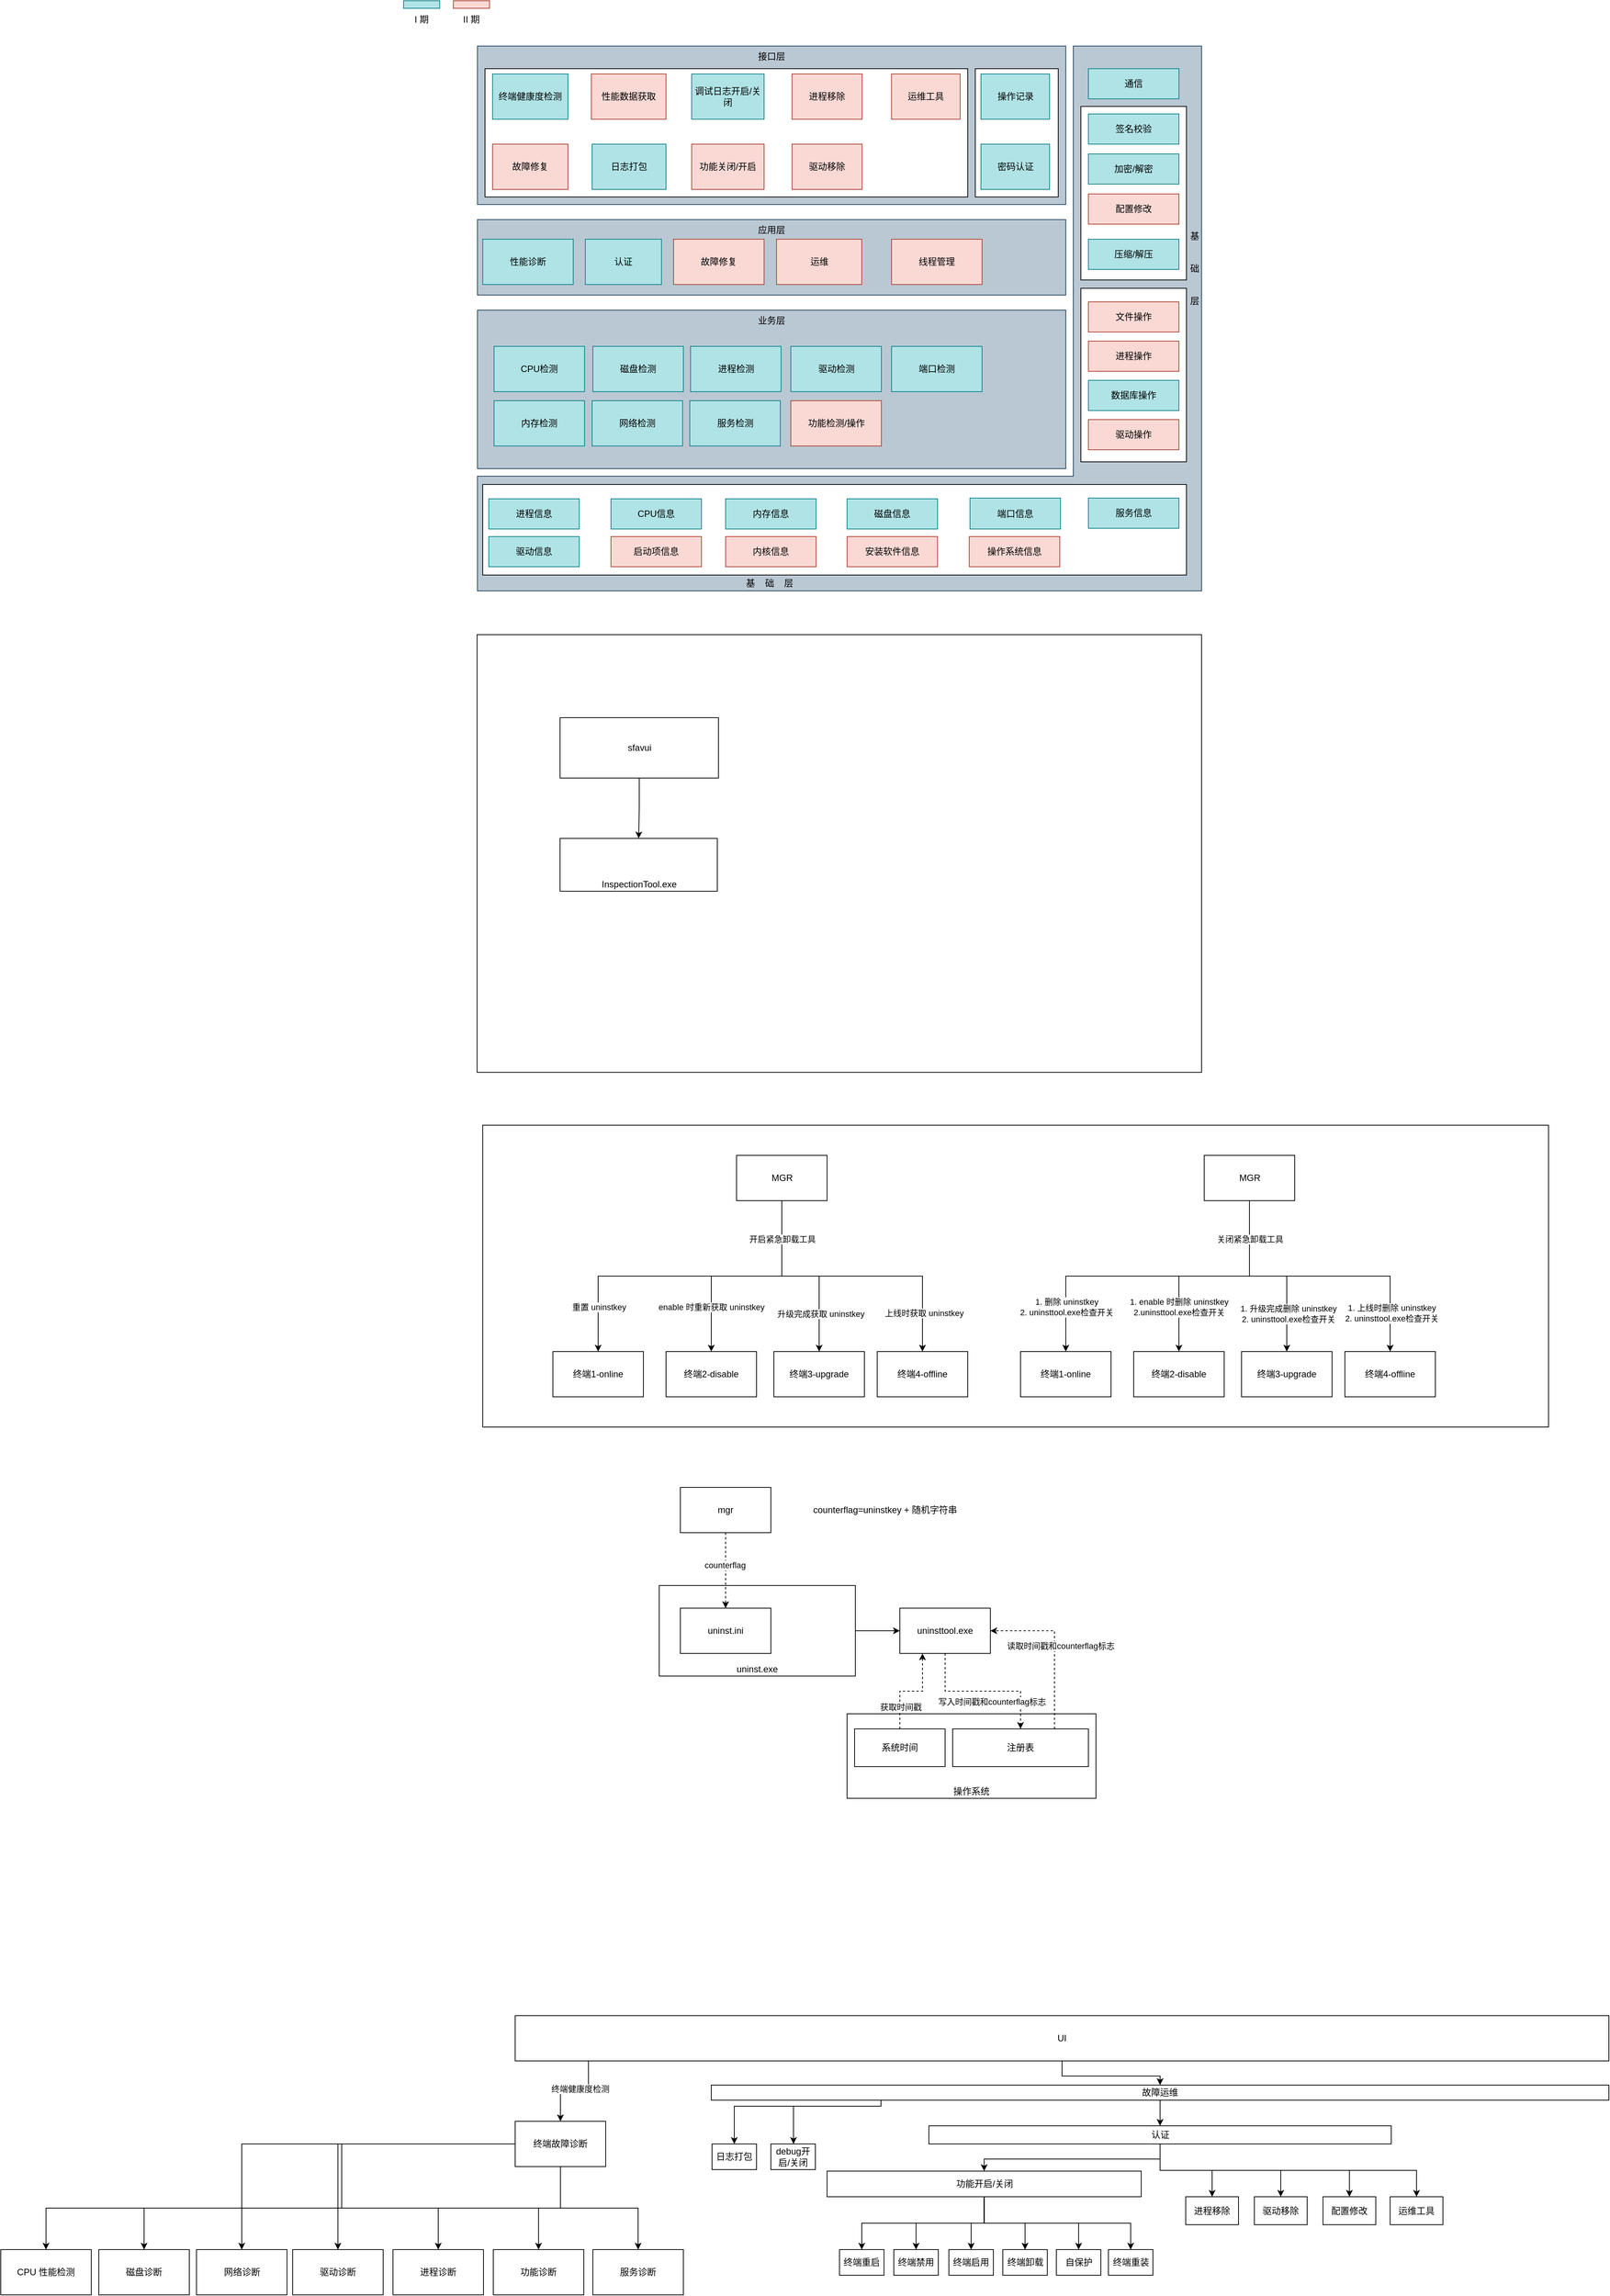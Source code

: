 <mxfile version="22.1.1" type="github">
  <diagram name="第 1 页" id="NOW3hmvJAIs22LeMde_s">
    <mxGraphModel dx="2261" dy="758" grid="1" gridSize="10" guides="1" tooltips="1" connect="1" arrows="1" fold="1" page="1" pageScale="1" pageWidth="827" pageHeight="1169" math="0" shadow="0">
      <root>
        <mxCell id="0" />
        <mxCell id="1" parent="0" />
        <mxCell id="RvbaP1fydgw7fQkFeHSI-6" value="&lt;div style=&quot;text-align: justify;&quot;&gt;&lt;/div&gt;&lt;div style=&quot;&quot;&gt;&lt;/div&gt;" style="shape=corner;whiteSpace=wrap;html=1;direction=west;dx=170;dy=152;align=right;fillColor=#bac8d3;strokeColor=#23445d;" parent="1" vertex="1">
          <mxGeometry x="120" y="80" width="960" height="722" as="geometry" />
        </mxCell>
        <mxCell id="RvbaP1fydgw7fQkFeHSI-1" value="接口层" style="rounded=0;whiteSpace=wrap;html=1;align=center;fillColor=#bac8d3;strokeColor=#23445d;verticalAlign=top;" parent="1" vertex="1">
          <mxGeometry x="120" y="80" width="780" height="210" as="geometry" />
        </mxCell>
        <mxCell id="RvbaP1fydgw7fQkFeHSI-2" value="应用层" style="rounded=0;whiteSpace=wrap;html=1;align=center;fillColor=#bac8d3;strokeColor=#23445d;verticalAlign=top;" parent="1" vertex="1">
          <mxGeometry x="120" y="310" width="780" height="100" as="geometry" />
        </mxCell>
        <mxCell id="RvbaP1fydgw7fQkFeHSI-3" value="业务层" style="rounded=0;whiteSpace=wrap;html=1;align=center;fillColor=#bac8d3;strokeColor=#23445d;verticalAlign=top;" parent="1" vertex="1">
          <mxGeometry x="120" y="430" width="780" height="210" as="geometry" />
        </mxCell>
        <mxCell id="RvbaP1fydgw7fQkFeHSI-36" value="" style="rounded=0;whiteSpace=wrap;html=1;" parent="1" vertex="1">
          <mxGeometry x="127" y="661" width="933" height="120" as="geometry" />
        </mxCell>
        <mxCell id="RvbaP1fydgw7fQkFeHSI-7" value="基&amp;nbsp; &amp;nbsp; 础&amp;nbsp; &amp;nbsp; 层" style="text;strokeColor=none;fillColor=none;align=left;verticalAlign=middle;spacingLeft=4;spacingRight=4;overflow=hidden;points=[[0,0.5],[1,0.5]];portConstraint=eastwest;rotatable=0;whiteSpace=wrap;html=1;" parent="1" vertex="1">
          <mxGeometry x="470" y="782" width="80" height="20" as="geometry" />
        </mxCell>
        <mxCell id="RvbaP1fydgw7fQkFeHSI-8" value="基&lt;br&gt;&lt;br&gt;&lt;br&gt;础&lt;br&gt;&lt;br&gt;&lt;br&gt;层" style="text;strokeColor=none;fillColor=none;align=left;verticalAlign=middle;spacingLeft=4;spacingRight=4;overflow=hidden;points=[[0,0.5],[1,0.5]];portConstraint=eastwest;rotatable=0;whiteSpace=wrap;html=1;" parent="1" vertex="1">
          <mxGeometry x="1059" y="290" width="31" height="170" as="geometry" />
        </mxCell>
        <mxCell id="RvbaP1fydgw7fQkFeHSI-10" value="进程信息" style="rounded=0;whiteSpace=wrap;html=1;fillColor=#b0e3e6;strokeColor=#0e8088;" parent="1" vertex="1">
          <mxGeometry x="135" y="680" width="120" height="40" as="geometry" />
        </mxCell>
        <mxCell id="RvbaP1fydgw7fQkFeHSI-11" value="CPU信息" style="rounded=0;whiteSpace=wrap;html=1;fillColor=#b0e3e6;strokeColor=#0e8088;" parent="1" vertex="1">
          <mxGeometry x="297" y="680" width="120" height="40" as="geometry" />
        </mxCell>
        <mxCell id="RvbaP1fydgw7fQkFeHSI-12" value="内存信息" style="rounded=0;whiteSpace=wrap;html=1;fillColor=#b0e3e6;strokeColor=#0e8088;" parent="1" vertex="1">
          <mxGeometry x="449" y="680" width="120" height="40" as="geometry" />
        </mxCell>
        <mxCell id="RvbaP1fydgw7fQkFeHSI-13" value="磁盘信息" style="rounded=0;whiteSpace=wrap;html=1;fillColor=#b0e3e6;strokeColor=#0e8088;" parent="1" vertex="1">
          <mxGeometry x="610" y="680" width="120" height="40" as="geometry" />
        </mxCell>
        <mxCell id="RvbaP1fydgw7fQkFeHSI-14" value="端口信息" style="rounded=0;whiteSpace=wrap;html=1;fillColor=#b0e3e6;strokeColor=#0e8088;" parent="1" vertex="1">
          <mxGeometry x="773" y="679" width="120" height="41" as="geometry" />
        </mxCell>
        <mxCell id="RvbaP1fydgw7fQkFeHSI-16" value="驱动信息" style="rounded=0;whiteSpace=wrap;html=1;fillColor=#b0e3e6;strokeColor=#0e8088;" parent="1" vertex="1">
          <mxGeometry x="135" y="730" width="120" height="40" as="geometry" />
        </mxCell>
        <mxCell id="RvbaP1fydgw7fQkFeHSI-17" value="启动项信息" style="rounded=0;whiteSpace=wrap;html=1;fillColor=#fad9d5;strokeColor=#ae4132;" parent="1" vertex="1">
          <mxGeometry x="297" y="730" width="120" height="40" as="geometry" />
        </mxCell>
        <mxCell id="RvbaP1fydgw7fQkFeHSI-18" value="内核信息" style="rounded=0;whiteSpace=wrap;html=1;fillColor=#fad9d5;strokeColor=#ae4132;" parent="1" vertex="1">
          <mxGeometry x="449" y="730" width="120" height="40" as="geometry" />
        </mxCell>
        <mxCell id="RvbaP1fydgw7fQkFeHSI-19" value="安装软件信息" style="rounded=0;whiteSpace=wrap;html=1;fillColor=#fad9d5;strokeColor=#ae4132;" parent="1" vertex="1">
          <mxGeometry x="610" y="730" width="120" height="40" as="geometry" />
        </mxCell>
        <mxCell id="RvbaP1fydgw7fQkFeHSI-38" value="" style="rounded=0;whiteSpace=wrap;html=1;" parent="1" vertex="1">
          <mxGeometry x="920" y="160" width="140" height="230" as="geometry" />
        </mxCell>
        <mxCell id="RvbaP1fydgw7fQkFeHSI-20" value="操作系统信息" style="rounded=0;whiteSpace=wrap;html=1;fillColor=#fad9d5;strokeColor=#ae4132;" parent="1" vertex="1">
          <mxGeometry x="772" y="730" width="120" height="40" as="geometry" />
        </mxCell>
        <mxCell id="RvbaP1fydgw7fQkFeHSI-21" value="压缩/解压" style="rounded=0;whiteSpace=wrap;html=1;fillColor=#b0e3e6;strokeColor=#0e8088;" parent="1" vertex="1">
          <mxGeometry x="930" y="336" width="120" height="40" as="geometry" />
        </mxCell>
        <mxCell id="RvbaP1fydgw7fQkFeHSI-37" value="" style="rounded=0;whiteSpace=wrap;html=1;" parent="1" vertex="1">
          <mxGeometry x="920" y="401" width="140" height="230" as="geometry" />
        </mxCell>
        <mxCell id="RvbaP1fydgw7fQkFeHSI-22" value="服务信息" style="rounded=0;whiteSpace=wrap;html=1;fillColor=#b0e3e6;strokeColor=#0e8088;" parent="1" vertex="1">
          <mxGeometry x="930" y="679" width="120" height="40" as="geometry" />
        </mxCell>
        <mxCell id="RvbaP1fydgw7fQkFeHSI-24" value="进程操作" style="rounded=0;whiteSpace=wrap;html=1;fillColor=#fad9d5;strokeColor=#ae4132;" parent="1" vertex="1">
          <mxGeometry x="930" y="471" width="120" height="40" as="geometry" />
        </mxCell>
        <mxCell id="RvbaP1fydgw7fQkFeHSI-25" value="配置修改" style="rounded=0;whiteSpace=wrap;html=1;fillColor=#fad9d5;strokeColor=#ae4132;" parent="1" vertex="1">
          <mxGeometry x="930" y="276" width="120" height="40" as="geometry" />
        </mxCell>
        <mxCell id="RvbaP1fydgw7fQkFeHSI-26" value="驱动操作" style="rounded=0;whiteSpace=wrap;html=1;fillColor=#fad9d5;strokeColor=#ae4132;" parent="1" vertex="1">
          <mxGeometry x="930" y="575" width="120" height="40" as="geometry" />
        </mxCell>
        <mxCell id="RvbaP1fydgw7fQkFeHSI-27" value="数据库操作" style="rounded=0;whiteSpace=wrap;html=1;fillColor=#b0e3e6;strokeColor=#0e8088;" parent="1" vertex="1">
          <mxGeometry x="930" y="523" width="120" height="40" as="geometry" />
        </mxCell>
        <mxCell id="RvbaP1fydgw7fQkFeHSI-28" value="加密/解密" style="rounded=0;whiteSpace=wrap;html=1;fillColor=#b0e3e6;strokeColor=#0e8088;" parent="1" vertex="1">
          <mxGeometry x="930" y="223" width="120" height="40" as="geometry" />
        </mxCell>
        <mxCell id="RvbaP1fydgw7fQkFeHSI-31" value="文件操作" style="rounded=0;whiteSpace=wrap;html=1;fillColor=#fad9d5;strokeColor=#ae4132;" parent="1" vertex="1">
          <mxGeometry x="930" y="419" width="120" height="40" as="geometry" />
        </mxCell>
        <mxCell id="RvbaP1fydgw7fQkFeHSI-34" value="通信" style="rounded=0;whiteSpace=wrap;html=1;fillColor=#b0e3e6;strokeColor=#0e8088;" parent="1" vertex="1">
          <mxGeometry x="930" y="110" width="120" height="40" as="geometry" />
        </mxCell>
        <mxCell id="RvbaP1fydgw7fQkFeHSI-55" value="" style="rounded=0;whiteSpace=wrap;html=1;" parent="1" vertex="1">
          <mxGeometry x="130" y="110" width="640" height="170" as="geometry" />
        </mxCell>
        <mxCell id="RvbaP1fydgw7fQkFeHSI-39" value="终端健康度检测" style="rounded=0;whiteSpace=wrap;html=1;fillColor=#b0e3e6;strokeColor=#0e8088;" parent="1" vertex="1">
          <mxGeometry x="140" y="117" width="100" height="60" as="geometry" />
        </mxCell>
        <mxCell id="RvbaP1fydgw7fQkFeHSI-42" value="故障修复" style="rounded=0;whiteSpace=wrap;html=1;fillColor=#fad9d5;strokeColor=#ae4132;" parent="1" vertex="1">
          <mxGeometry x="140" y="210" width="100" height="60" as="geometry" />
        </mxCell>
        <mxCell id="RvbaP1fydgw7fQkFeHSI-43" value="性能数据获取" style="rounded=0;whiteSpace=wrap;html=1;fillColor=#fad9d5;strokeColor=#ae4132;" parent="1" vertex="1">
          <mxGeometry x="271" y="117" width="99" height="60" as="geometry" />
        </mxCell>
        <mxCell id="RvbaP1fydgw7fQkFeHSI-44" value="日志打包" style="rounded=0;whiteSpace=wrap;html=1;fillColor=#b0e3e6;strokeColor=#0e8088;" parent="1" vertex="1">
          <mxGeometry x="272" y="210" width="98" height="60" as="geometry" />
        </mxCell>
        <mxCell id="RvbaP1fydgw7fQkFeHSI-45" value="调试日志开启/关闭" style="rounded=0;whiteSpace=wrap;html=1;fillColor=#b0e3e6;strokeColor=#0e8088;" parent="1" vertex="1">
          <mxGeometry x="404" y="117" width="96" height="60" as="geometry" />
        </mxCell>
        <mxCell id="RvbaP1fydgw7fQkFeHSI-46" value="功能关闭/开启" style="rounded=0;whiteSpace=wrap;html=1;fillColor=#fad9d5;strokeColor=#ae4132;" parent="1" vertex="1">
          <mxGeometry x="404" y="210" width="96" height="60" as="geometry" />
        </mxCell>
        <mxCell id="RvbaP1fydgw7fQkFeHSI-47" value="进程移除" style="rounded=0;whiteSpace=wrap;html=1;fillColor=#fad9d5;strokeColor=#ae4132;" parent="1" vertex="1">
          <mxGeometry x="537" y="117" width="93" height="60" as="geometry" />
        </mxCell>
        <mxCell id="RvbaP1fydgw7fQkFeHSI-48" value="驱动移除" style="rounded=0;whiteSpace=wrap;html=1;fillColor=#fad9d5;strokeColor=#ae4132;" parent="1" vertex="1">
          <mxGeometry x="537" y="210" width="93" height="60" as="geometry" />
        </mxCell>
        <mxCell id="RvbaP1fydgw7fQkFeHSI-56" value="" style="rounded=0;whiteSpace=wrap;html=1;" parent="1" vertex="1">
          <mxGeometry x="780" y="110" width="110" height="170" as="geometry" />
        </mxCell>
        <mxCell id="RvbaP1fydgw7fQkFeHSI-49" value="运维工具" style="rounded=0;whiteSpace=wrap;html=1;fillColor=#fad9d5;strokeColor=#ae4132;" parent="1" vertex="1">
          <mxGeometry x="669" y="117" width="91" height="60" as="geometry" />
        </mxCell>
        <mxCell id="RvbaP1fydgw7fQkFeHSI-50" value="密码认证" style="rounded=0;whiteSpace=wrap;html=1;fillColor=#b0e3e6;strokeColor=#0e8088;" parent="1" vertex="1">
          <mxGeometry x="787.5" y="210" width="91" height="60" as="geometry" />
        </mxCell>
        <mxCell id="RvbaP1fydgw7fQkFeHSI-53" value="操作记录" style="rounded=0;whiteSpace=wrap;html=1;fillColor=#b0e3e6;strokeColor=#0e8088;" parent="1" vertex="1">
          <mxGeometry x="787.5" y="117" width="91" height="60" as="geometry" />
        </mxCell>
        <mxCell id="RvbaP1fydgw7fQkFeHSI-57" value="性能诊断" style="rounded=0;whiteSpace=wrap;html=1;fillColor=#b0e3e6;strokeColor=#0e8088;" parent="1" vertex="1">
          <mxGeometry x="127" y="336" width="120" height="60" as="geometry" />
        </mxCell>
        <mxCell id="RvbaP1fydgw7fQkFeHSI-58" value="CPU检测" style="rounded=0;whiteSpace=wrap;html=1;fillColor=#b0e3e6;strokeColor=#0e8088;" parent="1" vertex="1">
          <mxGeometry x="142" y="478" width="120" height="60" as="geometry" />
        </mxCell>
        <mxCell id="RvbaP1fydgw7fQkFeHSI-59" value="内存检测" style="rounded=0;whiteSpace=wrap;html=1;fillColor=#b0e3e6;strokeColor=#0e8088;" parent="1" vertex="1">
          <mxGeometry x="142" y="550" width="120" height="60" as="geometry" />
        </mxCell>
        <mxCell id="RvbaP1fydgw7fQkFeHSI-60" value="磁盘检测" style="rounded=0;whiteSpace=wrap;html=1;fillColor=#b0e3e6;strokeColor=#0e8088;" parent="1" vertex="1">
          <mxGeometry x="273" y="478" width="120" height="60" as="geometry" />
        </mxCell>
        <mxCell id="RvbaP1fydgw7fQkFeHSI-61" value="网络检测" style="rounded=0;whiteSpace=wrap;html=1;fillColor=#b0e3e6;strokeColor=#0e8088;" parent="1" vertex="1">
          <mxGeometry x="272" y="550" width="120" height="60" as="geometry" />
        </mxCell>
        <mxCell id="RvbaP1fydgw7fQkFeHSI-62" value="进程检测" style="rounded=0;whiteSpace=wrap;html=1;fillColor=#b0e3e6;strokeColor=#0e8088;" parent="1" vertex="1">
          <mxGeometry x="402.5" y="478" width="120" height="60" as="geometry" />
        </mxCell>
        <mxCell id="RvbaP1fydgw7fQkFeHSI-63" value="服务检测" style="rounded=0;whiteSpace=wrap;html=1;fillColor=#b0e3e6;strokeColor=#0e8088;" parent="1" vertex="1">
          <mxGeometry x="401.5" y="550" width="120" height="60" as="geometry" />
        </mxCell>
        <mxCell id="RvbaP1fydgw7fQkFeHSI-64" value="驱动检测" style="rounded=0;whiteSpace=wrap;html=1;fillColor=#b0e3e6;strokeColor=#0e8088;" parent="1" vertex="1">
          <mxGeometry x="535.5" y="478" width="120" height="60" as="geometry" />
        </mxCell>
        <mxCell id="RvbaP1fydgw7fQkFeHSI-65" value="功能检测/操作" style="rounded=0;whiteSpace=wrap;html=1;fillColor=#fad9d5;strokeColor=#ae4132;" parent="1" vertex="1">
          <mxGeometry x="535.5" y="550" width="120" height="60" as="geometry" />
        </mxCell>
        <mxCell id="RvbaP1fydgw7fQkFeHSI-66" value="故障修复" style="rounded=0;whiteSpace=wrap;html=1;fillColor=#fad9d5;strokeColor=#ae4132;" parent="1" vertex="1">
          <mxGeometry x="380" y="336" width="120" height="60" as="geometry" />
        </mxCell>
        <mxCell id="RvbaP1fydgw7fQkFeHSI-67" value="线程管理" style="rounded=0;whiteSpace=wrap;html=1;fillColor=#fad9d5;strokeColor=#ae4132;" parent="1" vertex="1">
          <mxGeometry x="669" y="336" width="120" height="60" as="geometry" />
        </mxCell>
        <mxCell id="RvbaP1fydgw7fQkFeHSI-68" value="端口检测" style="rounded=0;whiteSpace=wrap;html=1;fillColor=#b0e3e6;strokeColor=#0e8088;" parent="1" vertex="1">
          <mxGeometry x="669" y="478" width="120" height="60" as="geometry" />
        </mxCell>
        <mxCell id="RvbaP1fydgw7fQkFeHSI-71" value="运维" style="rounded=0;whiteSpace=wrap;html=1;fillColor=#fad9d5;strokeColor=#ae4132;" parent="1" vertex="1">
          <mxGeometry x="516.5" y="336" width="113" height="60" as="geometry" />
        </mxCell>
        <mxCell id="RvbaP1fydgw7fQkFeHSI-73" value="认证" style="rounded=0;whiteSpace=wrap;html=1;fillColor=#b0e3e6;strokeColor=#0e8088;" parent="1" vertex="1">
          <mxGeometry x="263" y="336" width="101" height="60" as="geometry" />
        </mxCell>
        <mxCell id="XaOAD2fkuNxS6bWYDo4a-1" value="" style="rounded=0;whiteSpace=wrap;html=1;" parent="1" vertex="1">
          <mxGeometry x="119.5" y="860" width="960.5" height="580" as="geometry" />
        </mxCell>
        <mxCell id="XaOAD2fkuNxS6bWYDo4a-2" value="" style="rounded=0;whiteSpace=wrap;html=1;fillColor=#b0e3e6;strokeColor=#0e8088;" parent="1" vertex="1">
          <mxGeometry x="22" y="20" width="48" height="10" as="geometry" />
        </mxCell>
        <mxCell id="XaOAD2fkuNxS6bWYDo4a-3" value="I 期" style="text;html=1;strokeColor=none;fillColor=none;align=center;verticalAlign=middle;whiteSpace=wrap;rounded=0;" parent="1" vertex="1">
          <mxGeometry x="16" y="30" width="60" height="30" as="geometry" />
        </mxCell>
        <mxCell id="XaOAD2fkuNxS6bWYDo4a-5" value="" style="rounded=0;whiteSpace=wrap;html=1;fillColor=#fad9d5;strokeColor=#ae4132;" parent="1" vertex="1">
          <mxGeometry x="88" y="20" width="48" height="10" as="geometry" />
        </mxCell>
        <mxCell id="XaOAD2fkuNxS6bWYDo4a-6" value="II 期" style="text;html=1;strokeColor=none;fillColor=none;align=center;verticalAlign=middle;whiteSpace=wrap;rounded=0;" parent="1" vertex="1">
          <mxGeometry x="82" y="30" width="60" height="30" as="geometry" />
        </mxCell>
        <mxCell id="XaOAD2fkuNxS6bWYDo4a-13" value="" style="edgeStyle=orthogonalEdgeStyle;rounded=0;orthogonalLoop=1;jettySize=auto;html=1;" parent="1" source="XaOAD2fkuNxS6bWYDo4a-10" target="XaOAD2fkuNxS6bWYDo4a-12" edge="1">
          <mxGeometry relative="1" as="geometry" />
        </mxCell>
        <mxCell id="XaOAD2fkuNxS6bWYDo4a-10" value="sfavui" style="rounded=0;whiteSpace=wrap;html=1;" parent="1" vertex="1">
          <mxGeometry x="229.5" y="970" width="210" height="80" as="geometry" />
        </mxCell>
        <mxCell id="XaOAD2fkuNxS6bWYDo4a-11" value="签名校验" style="rounded=0;whiteSpace=wrap;html=1;fillColor=#b0e3e6;strokeColor=#0e8088;" parent="1" vertex="1">
          <mxGeometry x="930" y="170" width="120" height="40" as="geometry" />
        </mxCell>
        <mxCell id="XaOAD2fkuNxS6bWYDo4a-12" value="InspectionTool.exe" style="rounded=0;whiteSpace=wrap;html=1;verticalAlign=bottom;" parent="1" vertex="1">
          <mxGeometry x="229.5" y="1130" width="208.5" height="70" as="geometry" />
        </mxCell>
        <mxCell id="XaOAD2fkuNxS6bWYDo4a-18" value="" style="rounded=0;whiteSpace=wrap;html=1;" parent="1" vertex="1">
          <mxGeometry x="127" y="1510" width="1413" height="400" as="geometry" />
        </mxCell>
        <mxCell id="XaOAD2fkuNxS6bWYDo4a-32" style="edgeStyle=orthogonalEdgeStyle;rounded=0;orthogonalLoop=1;jettySize=auto;html=1;exitX=0.5;exitY=1;exitDx=0;exitDy=0;" parent="1" source="XaOAD2fkuNxS6bWYDo4a-19" target="XaOAD2fkuNxS6bWYDo4a-20" edge="1">
          <mxGeometry relative="1" as="geometry" />
        </mxCell>
        <mxCell id="XaOAD2fkuNxS6bWYDo4a-37" value="重置 uninstkey" style="edgeLabel;html=1;align=center;verticalAlign=middle;resizable=0;points=[];" parent="XaOAD2fkuNxS6bWYDo4a-32" vertex="1" connectable="0">
          <mxGeometry x="0.729" y="1" relative="1" as="geometry">
            <mxPoint y="1" as="offset" />
          </mxGeometry>
        </mxCell>
        <mxCell id="XaOAD2fkuNxS6bWYDo4a-34" style="edgeStyle=orthogonalEdgeStyle;rounded=0;orthogonalLoop=1;jettySize=auto;html=1;" parent="1" source="XaOAD2fkuNxS6bWYDo4a-19" target="XaOAD2fkuNxS6bWYDo4a-21" edge="1">
          <mxGeometry relative="1" as="geometry" />
        </mxCell>
        <mxCell id="XaOAD2fkuNxS6bWYDo4a-38" value="enable 时重新获取 uninstkey" style="edgeLabel;html=1;align=center;verticalAlign=middle;resizable=0;points=[];" parent="XaOAD2fkuNxS6bWYDo4a-34" vertex="1" connectable="0">
          <mxGeometry x="0.591" relative="1" as="geometry">
            <mxPoint y="1" as="offset" />
          </mxGeometry>
        </mxCell>
        <mxCell id="XaOAD2fkuNxS6bWYDo4a-35" style="edgeStyle=orthogonalEdgeStyle;rounded=0;orthogonalLoop=1;jettySize=auto;html=1;entryX=0.5;entryY=0;entryDx=0;entryDy=0;" parent="1" source="XaOAD2fkuNxS6bWYDo4a-19" target="XaOAD2fkuNxS6bWYDo4a-22" edge="1">
          <mxGeometry relative="1" as="geometry" />
        </mxCell>
        <mxCell id="XaOAD2fkuNxS6bWYDo4a-39" value="升级完成获取 uninstkey" style="edgeLabel;html=1;align=center;verticalAlign=middle;resizable=0;points=[];" parent="XaOAD2fkuNxS6bWYDo4a-35" vertex="1" connectable="0">
          <mxGeometry x="0.599" y="2" relative="1" as="geometry">
            <mxPoint as="offset" />
          </mxGeometry>
        </mxCell>
        <mxCell id="XaOAD2fkuNxS6bWYDo4a-36" style="edgeStyle=orthogonalEdgeStyle;rounded=0;orthogonalLoop=1;jettySize=auto;html=1;entryX=0.5;entryY=0;entryDx=0;entryDy=0;exitX=0.5;exitY=1;exitDx=0;exitDy=0;" parent="1" source="XaOAD2fkuNxS6bWYDo4a-19" target="XaOAD2fkuNxS6bWYDo4a-23" edge="1">
          <mxGeometry relative="1" as="geometry" />
        </mxCell>
        <mxCell id="XaOAD2fkuNxS6bWYDo4a-40" value="上线时获取 uninstkey" style="edgeLabel;html=1;align=center;verticalAlign=middle;resizable=0;points=[];" parent="XaOAD2fkuNxS6bWYDo4a-36" vertex="1" connectable="0">
          <mxGeometry x="0.731" y="2" relative="1" as="geometry">
            <mxPoint y="1" as="offset" />
          </mxGeometry>
        </mxCell>
        <mxCell id="XaOAD2fkuNxS6bWYDo4a-41" value="开启紧急卸载工具" style="edgeLabel;html=1;align=center;verticalAlign=middle;resizable=0;points=[];" parent="XaOAD2fkuNxS6bWYDo4a-36" vertex="1" connectable="0">
          <mxGeometry x="-0.736" relative="1" as="geometry">
            <mxPoint as="offset" />
          </mxGeometry>
        </mxCell>
        <mxCell id="XaOAD2fkuNxS6bWYDo4a-19" value="MGR" style="rounded=0;whiteSpace=wrap;html=1;" parent="1" vertex="1">
          <mxGeometry x="463.5" y="1550" width="120" height="60" as="geometry" />
        </mxCell>
        <mxCell id="XaOAD2fkuNxS6bWYDo4a-20" value="终端1-online" style="rounded=0;whiteSpace=wrap;html=1;" parent="1" vertex="1">
          <mxGeometry x="220" y="1810" width="120" height="60" as="geometry" />
        </mxCell>
        <mxCell id="XaOAD2fkuNxS6bWYDo4a-21" value="终端2-disable" style="rounded=0;whiteSpace=wrap;html=1;" parent="1" vertex="1">
          <mxGeometry x="370" y="1810" width="120" height="60" as="geometry" />
        </mxCell>
        <mxCell id="XaOAD2fkuNxS6bWYDo4a-22" value="终端3-upgrade" style="rounded=0;whiteSpace=wrap;html=1;" parent="1" vertex="1">
          <mxGeometry x="513" y="1810" width="120" height="60" as="geometry" />
        </mxCell>
        <mxCell id="XaOAD2fkuNxS6bWYDo4a-23" value="终端4-offline" style="rounded=0;whiteSpace=wrap;html=1;" parent="1" vertex="1">
          <mxGeometry x="650" y="1810" width="120" height="60" as="geometry" />
        </mxCell>
        <mxCell id="XaOAD2fkuNxS6bWYDo4a-45" style="edgeStyle=orthogonalEdgeStyle;rounded=0;orthogonalLoop=1;jettySize=auto;html=1;exitX=0.5;exitY=1;exitDx=0;exitDy=0;" parent="1" source="XaOAD2fkuNxS6bWYDo4a-54" target="XaOAD2fkuNxS6bWYDo4a-55" edge="1">
          <mxGeometry relative="1" as="geometry" />
        </mxCell>
        <mxCell id="XaOAD2fkuNxS6bWYDo4a-46" value="1. 删除 uninstkey&lt;br&gt;2.&amp;nbsp;uninsttool.exe检查开关" style="edgeLabel;html=1;align=center;verticalAlign=middle;resizable=0;points=[];" parent="XaOAD2fkuNxS6bWYDo4a-45" vertex="1" connectable="0">
          <mxGeometry x="0.729" y="1" relative="1" as="geometry">
            <mxPoint y="1" as="offset" />
          </mxGeometry>
        </mxCell>
        <mxCell id="XaOAD2fkuNxS6bWYDo4a-47" style="edgeStyle=orthogonalEdgeStyle;rounded=0;orthogonalLoop=1;jettySize=auto;html=1;" parent="1" source="XaOAD2fkuNxS6bWYDo4a-54" target="XaOAD2fkuNxS6bWYDo4a-56" edge="1">
          <mxGeometry relative="1" as="geometry" />
        </mxCell>
        <mxCell id="XaOAD2fkuNxS6bWYDo4a-48" value="1. enable 时删除 uninstkey&lt;br&gt;2.uninsttool.exe检查开关" style="edgeLabel;html=1;align=center;verticalAlign=middle;resizable=0;points=[];" parent="XaOAD2fkuNxS6bWYDo4a-47" vertex="1" connectable="0">
          <mxGeometry x="0.591" relative="1" as="geometry">
            <mxPoint y="1" as="offset" />
          </mxGeometry>
        </mxCell>
        <mxCell id="XaOAD2fkuNxS6bWYDo4a-49" style="edgeStyle=orthogonalEdgeStyle;rounded=0;orthogonalLoop=1;jettySize=auto;html=1;entryX=0.5;entryY=0;entryDx=0;entryDy=0;" parent="1" source="XaOAD2fkuNxS6bWYDo4a-54" target="XaOAD2fkuNxS6bWYDo4a-57" edge="1">
          <mxGeometry relative="1" as="geometry" />
        </mxCell>
        <mxCell id="XaOAD2fkuNxS6bWYDo4a-50" value="1. 升级完成删除 uninstkey&lt;br&gt;2.&amp;nbsp;uninsttool.exe检查开关" style="edgeLabel;html=1;align=center;verticalAlign=middle;resizable=0;points=[];" parent="XaOAD2fkuNxS6bWYDo4a-49" vertex="1" connectable="0">
          <mxGeometry x="0.599" y="2" relative="1" as="geometry">
            <mxPoint as="offset" />
          </mxGeometry>
        </mxCell>
        <mxCell id="XaOAD2fkuNxS6bWYDo4a-51" style="edgeStyle=orthogonalEdgeStyle;rounded=0;orthogonalLoop=1;jettySize=auto;html=1;entryX=0.5;entryY=0;entryDx=0;entryDy=0;exitX=0.5;exitY=1;exitDx=0;exitDy=0;" parent="1" source="XaOAD2fkuNxS6bWYDo4a-54" target="XaOAD2fkuNxS6bWYDo4a-58" edge="1">
          <mxGeometry relative="1" as="geometry" />
        </mxCell>
        <mxCell id="XaOAD2fkuNxS6bWYDo4a-52" value="1. 上线时删除 uninstkey&lt;br&gt;2.&amp;nbsp;uninsttool.exe检查开关" style="edgeLabel;html=1;align=center;verticalAlign=middle;resizable=0;points=[];" parent="XaOAD2fkuNxS6bWYDo4a-51" vertex="1" connectable="0">
          <mxGeometry x="0.731" y="2" relative="1" as="geometry">
            <mxPoint y="1" as="offset" />
          </mxGeometry>
        </mxCell>
        <mxCell id="XaOAD2fkuNxS6bWYDo4a-53" value="关闭紧急卸载工具" style="edgeLabel;html=1;align=center;verticalAlign=middle;resizable=0;points=[];" parent="XaOAD2fkuNxS6bWYDo4a-51" vertex="1" connectable="0">
          <mxGeometry x="-0.736" relative="1" as="geometry">
            <mxPoint as="offset" />
          </mxGeometry>
        </mxCell>
        <mxCell id="XaOAD2fkuNxS6bWYDo4a-54" value="MGR" style="rounded=0;whiteSpace=wrap;html=1;" parent="1" vertex="1">
          <mxGeometry x="1083.5" y="1550" width="120" height="60" as="geometry" />
        </mxCell>
        <mxCell id="XaOAD2fkuNxS6bWYDo4a-55" value="终端1-online" style="rounded=0;whiteSpace=wrap;html=1;" parent="1" vertex="1">
          <mxGeometry x="840" y="1810" width="120" height="60" as="geometry" />
        </mxCell>
        <mxCell id="XaOAD2fkuNxS6bWYDo4a-56" value="终端2-disable" style="rounded=0;whiteSpace=wrap;html=1;" parent="1" vertex="1">
          <mxGeometry x="990" y="1810" width="120" height="60" as="geometry" />
        </mxCell>
        <mxCell id="XaOAD2fkuNxS6bWYDo4a-57" value="终端3-upgrade" style="rounded=0;whiteSpace=wrap;html=1;" parent="1" vertex="1">
          <mxGeometry x="1133" y="1810" width="120" height="60" as="geometry" />
        </mxCell>
        <mxCell id="XaOAD2fkuNxS6bWYDo4a-66" style="edgeStyle=orthogonalEdgeStyle;rounded=0;orthogonalLoop=1;jettySize=auto;html=1;entryX=0;entryY=0.5;entryDx=0;entryDy=0;" parent="1" source="XaOAD2fkuNxS6bWYDo4a-65" target="XaOAD2fkuNxS6bWYDo4a-63" edge="1">
          <mxGeometry relative="1" as="geometry" />
        </mxCell>
        <mxCell id="XaOAD2fkuNxS6bWYDo4a-65" value="uninst.exe" style="rounded=0;whiteSpace=wrap;html=1;verticalAlign=bottom;" parent="1" vertex="1">
          <mxGeometry x="361" y="2120" width="260" height="120" as="geometry" />
        </mxCell>
        <mxCell id="XaOAD2fkuNxS6bWYDo4a-58" value="终端4-offline" style="rounded=0;whiteSpace=wrap;html=1;" parent="1" vertex="1">
          <mxGeometry x="1270" y="1810" width="120" height="60" as="geometry" />
        </mxCell>
        <mxCell id="XaOAD2fkuNxS6bWYDo4a-61" value="uninst.ini" style="rounded=0;whiteSpace=wrap;html=1;" parent="1" vertex="1">
          <mxGeometry x="389" y="2150" width="120" height="60" as="geometry" />
        </mxCell>
        <mxCell id="XaOAD2fkuNxS6bWYDo4a-67" value="操作系统" style="rounded=0;whiteSpace=wrap;html=1;verticalAlign=bottom;" parent="1" vertex="1">
          <mxGeometry x="610" y="2290" width="330" height="112" as="geometry" />
        </mxCell>
        <mxCell id="XaOAD2fkuNxS6bWYDo4a-64" value="" style="edgeStyle=orthogonalEdgeStyle;rounded=0;orthogonalLoop=1;jettySize=auto;html=1;dashed=1;" parent="1" source="XaOAD2fkuNxS6bWYDo4a-62" target="XaOAD2fkuNxS6bWYDo4a-61" edge="1">
          <mxGeometry relative="1" as="geometry" />
        </mxCell>
        <mxCell id="XaOAD2fkuNxS6bWYDo4a-74" value="counterflag" style="edgeLabel;html=1;align=center;verticalAlign=middle;resizable=0;points=[];" parent="XaOAD2fkuNxS6bWYDo4a-64" vertex="1" connectable="0">
          <mxGeometry x="-0.144" y="-1" relative="1" as="geometry">
            <mxPoint as="offset" />
          </mxGeometry>
        </mxCell>
        <mxCell id="XaOAD2fkuNxS6bWYDo4a-62" value="mgr" style="rounded=0;whiteSpace=wrap;html=1;" parent="1" vertex="1">
          <mxGeometry x="389" y="1990" width="120" height="60" as="geometry" />
        </mxCell>
        <mxCell id="XaOAD2fkuNxS6bWYDo4a-79" style="edgeStyle=orthogonalEdgeStyle;rounded=0;orthogonalLoop=1;jettySize=auto;html=1;dashed=1;" parent="1" source="XaOAD2fkuNxS6bWYDo4a-63" target="XaOAD2fkuNxS6bWYDo4a-75" edge="1">
          <mxGeometry relative="1" as="geometry" />
        </mxCell>
        <mxCell id="XaOAD2fkuNxS6bWYDo4a-81" value="写入时间戳和counterflag标志" style="edgeLabel;html=1;align=center;verticalAlign=middle;resizable=0;points=[];" parent="XaOAD2fkuNxS6bWYDo4a-79" vertex="1" connectable="0">
          <mxGeometry x="0.03" relative="1" as="geometry">
            <mxPoint x="9" y="14" as="offset" />
          </mxGeometry>
        </mxCell>
        <mxCell id="XaOAD2fkuNxS6bWYDo4a-63" value="uninsttool.exe" style="rounded=0;whiteSpace=wrap;html=1;" parent="1" vertex="1">
          <mxGeometry x="680" y="2150" width="120" height="60" as="geometry" />
        </mxCell>
        <mxCell id="XaOAD2fkuNxS6bWYDo4a-82" style="edgeStyle=orthogonalEdgeStyle;rounded=0;orthogonalLoop=1;jettySize=auto;html=1;exitX=0.75;exitY=0;exitDx=0;exitDy=0;entryX=1;entryY=0.5;entryDx=0;entryDy=0;dashed=1;" parent="1" source="XaOAD2fkuNxS6bWYDo4a-75" target="XaOAD2fkuNxS6bWYDo4a-63" edge="1">
          <mxGeometry relative="1" as="geometry" />
        </mxCell>
        <mxCell id="XaOAD2fkuNxS6bWYDo4a-83" value="读取时间戳和counterflag标志" style="edgeLabel;html=1;align=center;verticalAlign=middle;resizable=0;points=[];" parent="XaOAD2fkuNxS6bWYDo4a-82" vertex="1" connectable="0">
          <mxGeometry x="0.021" y="-1" relative="1" as="geometry">
            <mxPoint x="7" as="offset" />
          </mxGeometry>
        </mxCell>
        <mxCell id="XaOAD2fkuNxS6bWYDo4a-75" value="注册表" style="html=1;whiteSpace=wrap;" parent="1" vertex="1">
          <mxGeometry x="750" y="2310" width="180" height="50" as="geometry" />
        </mxCell>
        <mxCell id="XaOAD2fkuNxS6bWYDo4a-84" style="edgeStyle=orthogonalEdgeStyle;rounded=0;orthogonalLoop=1;jettySize=auto;html=1;dashed=1;entryX=0.25;entryY=1;entryDx=0;entryDy=0;" parent="1" source="XaOAD2fkuNxS6bWYDo4a-76" target="XaOAD2fkuNxS6bWYDo4a-63" edge="1">
          <mxGeometry relative="1" as="geometry">
            <mxPoint x="740" y="2210" as="targetPoint" />
          </mxGeometry>
        </mxCell>
        <mxCell id="XaOAD2fkuNxS6bWYDo4a-85" value="获取时间戳" style="edgeLabel;html=1;align=center;verticalAlign=middle;resizable=0;points=[];" parent="XaOAD2fkuNxS6bWYDo4a-84" vertex="1" connectable="0">
          <mxGeometry x="-0.498" y="-1" relative="1" as="geometry">
            <mxPoint y="3" as="offset" />
          </mxGeometry>
        </mxCell>
        <mxCell id="XaOAD2fkuNxS6bWYDo4a-76" value="系统时间" style="html=1;whiteSpace=wrap;" parent="1" vertex="1">
          <mxGeometry x="620" y="2310" width="120" height="50" as="geometry" />
        </mxCell>
        <mxCell id="XaOAD2fkuNxS6bWYDo4a-87" value="counterflag=uninstkey + 随机字符串" style="text;html=1;align=center;verticalAlign=middle;resizable=0;points=[];autosize=1;strokeColor=none;fillColor=none;" parent="1" vertex="1">
          <mxGeometry x="555" y="2005" width="210" height="30" as="geometry" />
        </mxCell>
        <mxCell id="eRRkYoTHGr1jCAPYQTbQ-4" value="" style="edgeStyle=orthogonalEdgeStyle;rounded=0;orthogonalLoop=1;jettySize=auto;html=1;exitX=0.067;exitY=1;exitDx=0;exitDy=0;exitPerimeter=0;" edge="1" parent="1" source="eRRkYoTHGr1jCAPYQTbQ-2" target="eRRkYoTHGr1jCAPYQTbQ-3">
          <mxGeometry relative="1" as="geometry" />
        </mxCell>
        <mxCell id="eRRkYoTHGr1jCAPYQTbQ-5" value="终端健康度检测" style="edgeLabel;html=1;align=center;verticalAlign=middle;resizable=0;points=[];" vertex="1" connectable="0" parent="eRRkYoTHGr1jCAPYQTbQ-4">
          <mxGeometry x="-0.125" y="-3" relative="1" as="geometry">
            <mxPoint as="offset" />
          </mxGeometry>
        </mxCell>
        <mxCell id="eRRkYoTHGr1jCAPYQTbQ-34" style="edgeStyle=orthogonalEdgeStyle;rounded=0;orthogonalLoop=1;jettySize=auto;html=1;" edge="1" parent="1" source="eRRkYoTHGr1jCAPYQTbQ-2" target="eRRkYoTHGr1jCAPYQTbQ-33">
          <mxGeometry relative="1" as="geometry" />
        </mxCell>
        <mxCell id="eRRkYoTHGr1jCAPYQTbQ-2" value="UI" style="rounded=0;whiteSpace=wrap;html=1;" vertex="1" parent="1">
          <mxGeometry x="170" y="2690" width="1450" height="60" as="geometry" />
        </mxCell>
        <mxCell id="eRRkYoTHGr1jCAPYQTbQ-25" style="edgeStyle=orthogonalEdgeStyle;rounded=0;orthogonalLoop=1;jettySize=auto;html=1;exitX=0.5;exitY=1;exitDx=0;exitDy=0;" edge="1" parent="1" source="eRRkYoTHGr1jCAPYQTbQ-3" target="eRRkYoTHGr1jCAPYQTbQ-6">
          <mxGeometry relative="1" as="geometry" />
        </mxCell>
        <mxCell id="eRRkYoTHGr1jCAPYQTbQ-26" style="edgeStyle=orthogonalEdgeStyle;rounded=0;orthogonalLoop=1;jettySize=auto;html=1;exitX=0.5;exitY=1;exitDx=0;exitDy=0;" edge="1" parent="1" source="eRRkYoTHGr1jCAPYQTbQ-3" target="eRRkYoTHGr1jCAPYQTbQ-8">
          <mxGeometry relative="1" as="geometry" />
        </mxCell>
        <mxCell id="eRRkYoTHGr1jCAPYQTbQ-27" style="edgeStyle=orthogonalEdgeStyle;rounded=0;orthogonalLoop=1;jettySize=auto;html=1;" edge="1" parent="1" source="eRRkYoTHGr1jCAPYQTbQ-3" target="eRRkYoTHGr1jCAPYQTbQ-9">
          <mxGeometry relative="1" as="geometry" />
        </mxCell>
        <mxCell id="eRRkYoTHGr1jCAPYQTbQ-28" style="edgeStyle=orthogonalEdgeStyle;rounded=0;orthogonalLoop=1;jettySize=auto;html=1;entryX=0.5;entryY=0;entryDx=0;entryDy=0;" edge="1" parent="1" source="eRRkYoTHGr1jCAPYQTbQ-3" target="eRRkYoTHGr1jCAPYQTbQ-12">
          <mxGeometry relative="1" as="geometry">
            <Array as="points">
              <mxPoint x="-65" y="2860" />
            </Array>
          </mxGeometry>
        </mxCell>
        <mxCell id="eRRkYoTHGr1jCAPYQTbQ-29" style="edgeStyle=orthogonalEdgeStyle;rounded=0;orthogonalLoop=1;jettySize=auto;html=1;exitX=0.5;exitY=1;exitDx=0;exitDy=0;" edge="1" parent="1" source="eRRkYoTHGr1jCAPYQTbQ-3" target="eRRkYoTHGr1jCAPYQTbQ-10">
          <mxGeometry relative="1" as="geometry" />
        </mxCell>
        <mxCell id="eRRkYoTHGr1jCAPYQTbQ-30" style="edgeStyle=orthogonalEdgeStyle;rounded=0;orthogonalLoop=1;jettySize=auto;html=1;exitX=0.5;exitY=1;exitDx=0;exitDy=0;" edge="1" parent="1" source="eRRkYoTHGr1jCAPYQTbQ-3" target="eRRkYoTHGr1jCAPYQTbQ-13">
          <mxGeometry relative="1" as="geometry" />
        </mxCell>
        <mxCell id="eRRkYoTHGr1jCAPYQTbQ-31" style="edgeStyle=orthogonalEdgeStyle;rounded=0;orthogonalLoop=1;jettySize=auto;html=1;exitX=0;exitY=0.5;exitDx=0;exitDy=0;" edge="1" parent="1" source="eRRkYoTHGr1jCAPYQTbQ-3" target="eRRkYoTHGr1jCAPYQTbQ-11">
          <mxGeometry relative="1" as="geometry">
            <Array as="points">
              <mxPoint x="-60" y="2860" />
              <mxPoint x="-60" y="2945" />
              <mxPoint x="333" y="2945" />
            </Array>
          </mxGeometry>
        </mxCell>
        <mxCell id="eRRkYoTHGr1jCAPYQTbQ-3" value="终端故障诊断" style="rounded=0;whiteSpace=wrap;html=1;" vertex="1" parent="1">
          <mxGeometry x="170" y="2830" width="120" height="60" as="geometry" />
        </mxCell>
        <mxCell id="eRRkYoTHGr1jCAPYQTbQ-6" value="CPU 性能检测" style="rounded=0;whiteSpace=wrap;html=1;" vertex="1" parent="1">
          <mxGeometry x="-512" y="3000" width="120" height="60" as="geometry" />
        </mxCell>
        <mxCell id="eRRkYoTHGr1jCAPYQTbQ-8" value="磁盘诊断" style="rounded=0;whiteSpace=wrap;html=1;" vertex="1" parent="1">
          <mxGeometry x="-382" y="3000" width="120" height="60" as="geometry" />
        </mxCell>
        <mxCell id="eRRkYoTHGr1jCAPYQTbQ-9" value="网络诊断" style="rounded=0;whiteSpace=wrap;html=1;" vertex="1" parent="1">
          <mxGeometry x="-252.5" y="3000" width="120" height="60" as="geometry" />
        </mxCell>
        <mxCell id="eRRkYoTHGr1jCAPYQTbQ-10" value="进程诊断" style="rounded=0;whiteSpace=wrap;html=1;" vertex="1" parent="1">
          <mxGeometry x="8" y="3000" width="120" height="60" as="geometry" />
        </mxCell>
        <mxCell id="eRRkYoTHGr1jCAPYQTbQ-11" value="服务诊断" style="rounded=0;whiteSpace=wrap;html=1;" vertex="1" parent="1">
          <mxGeometry x="273" y="3000" width="120" height="60" as="geometry" />
        </mxCell>
        <mxCell id="eRRkYoTHGr1jCAPYQTbQ-12" value="驱动诊断" style="rounded=0;whiteSpace=wrap;html=1;" vertex="1" parent="1">
          <mxGeometry x="-125" y="3000" width="120" height="60" as="geometry" />
        </mxCell>
        <mxCell id="eRRkYoTHGr1jCAPYQTbQ-13" value="功能诊断" style="rounded=0;whiteSpace=wrap;html=1;" vertex="1" parent="1">
          <mxGeometry x="141" y="3000" width="120" height="60" as="geometry" />
        </mxCell>
        <mxCell id="eRRkYoTHGr1jCAPYQTbQ-38" style="edgeStyle=orthogonalEdgeStyle;rounded=0;orthogonalLoop=1;jettySize=auto;html=1;entryX=0.5;entryY=0;entryDx=0;entryDy=0;" edge="1" parent="1" source="eRRkYoTHGr1jCAPYQTbQ-33" target="eRRkYoTHGr1jCAPYQTbQ-36">
          <mxGeometry relative="1" as="geometry">
            <Array as="points">
              <mxPoint x="655" y="2810" />
              <mxPoint x="461" y="2810" />
            </Array>
          </mxGeometry>
        </mxCell>
        <mxCell id="eRRkYoTHGr1jCAPYQTbQ-40" style="edgeStyle=orthogonalEdgeStyle;rounded=0;orthogonalLoop=1;jettySize=auto;html=1;" edge="1" parent="1" source="eRRkYoTHGr1jCAPYQTbQ-33" target="eRRkYoTHGr1jCAPYQTbQ-39">
          <mxGeometry relative="1" as="geometry">
            <Array as="points">
              <mxPoint x="655" y="2810" />
              <mxPoint x="539" y="2810" />
            </Array>
          </mxGeometry>
        </mxCell>
        <mxCell id="eRRkYoTHGr1jCAPYQTbQ-68" style="edgeStyle=orthogonalEdgeStyle;rounded=0;orthogonalLoop=1;jettySize=auto;html=1;" edge="1" parent="1" source="eRRkYoTHGr1jCAPYQTbQ-33" target="eRRkYoTHGr1jCAPYQTbQ-50">
          <mxGeometry relative="1" as="geometry" />
        </mxCell>
        <mxCell id="eRRkYoTHGr1jCAPYQTbQ-33" value="故障运维" style="rounded=0;whiteSpace=wrap;html=1;" vertex="1" parent="1">
          <mxGeometry x="430" y="2782" width="1190" height="20" as="geometry" />
        </mxCell>
        <mxCell id="eRRkYoTHGr1jCAPYQTbQ-36" value="日志打包" style="rounded=0;whiteSpace=wrap;html=1;" vertex="1" parent="1">
          <mxGeometry x="431" y="2860" width="59" height="34" as="geometry" />
        </mxCell>
        <mxCell id="eRRkYoTHGr1jCAPYQTbQ-39" value="debug开启/关闭" style="rounded=0;whiteSpace=wrap;html=1;" vertex="1" parent="1">
          <mxGeometry x="509" y="2860" width="59" height="34" as="geometry" />
        </mxCell>
        <mxCell id="eRRkYoTHGr1jCAPYQTbQ-53" style="edgeStyle=orthogonalEdgeStyle;rounded=0;orthogonalLoop=1;jettySize=auto;html=1;" edge="1" parent="1" source="eRRkYoTHGr1jCAPYQTbQ-43" target="eRRkYoTHGr1jCAPYQTbQ-44">
          <mxGeometry relative="1" as="geometry" />
        </mxCell>
        <mxCell id="eRRkYoTHGr1jCAPYQTbQ-54" style="edgeStyle=orthogonalEdgeStyle;rounded=0;orthogonalLoop=1;jettySize=auto;html=1;" edge="1" parent="1" source="eRRkYoTHGr1jCAPYQTbQ-43" target="eRRkYoTHGr1jCAPYQTbQ-45">
          <mxGeometry relative="1" as="geometry" />
        </mxCell>
        <mxCell id="eRRkYoTHGr1jCAPYQTbQ-55" style="edgeStyle=orthogonalEdgeStyle;rounded=0;orthogonalLoop=1;jettySize=auto;html=1;entryX=0.5;entryY=0;entryDx=0;entryDy=0;" edge="1" parent="1" source="eRRkYoTHGr1jCAPYQTbQ-43" target="eRRkYoTHGr1jCAPYQTbQ-46">
          <mxGeometry relative="1" as="geometry" />
        </mxCell>
        <mxCell id="eRRkYoTHGr1jCAPYQTbQ-56" style="edgeStyle=orthogonalEdgeStyle;rounded=0;orthogonalLoop=1;jettySize=auto;html=1;" edge="1" parent="1" source="eRRkYoTHGr1jCAPYQTbQ-43" target="eRRkYoTHGr1jCAPYQTbQ-47">
          <mxGeometry relative="1" as="geometry" />
        </mxCell>
        <mxCell id="eRRkYoTHGr1jCAPYQTbQ-57" style="edgeStyle=orthogonalEdgeStyle;rounded=0;orthogonalLoop=1;jettySize=auto;html=1;" edge="1" parent="1" source="eRRkYoTHGr1jCAPYQTbQ-43" target="eRRkYoTHGr1jCAPYQTbQ-48">
          <mxGeometry relative="1" as="geometry" />
        </mxCell>
        <mxCell id="eRRkYoTHGr1jCAPYQTbQ-58" style="edgeStyle=orthogonalEdgeStyle;rounded=0;orthogonalLoop=1;jettySize=auto;html=1;" edge="1" parent="1" source="eRRkYoTHGr1jCAPYQTbQ-43" target="eRRkYoTHGr1jCAPYQTbQ-49">
          <mxGeometry relative="1" as="geometry" />
        </mxCell>
        <mxCell id="eRRkYoTHGr1jCAPYQTbQ-43" value="功能开启/关闭" style="rounded=0;whiteSpace=wrap;html=1;" vertex="1" parent="1">
          <mxGeometry x="583.5" y="2896" width="416.5" height="34" as="geometry" />
        </mxCell>
        <mxCell id="eRRkYoTHGr1jCAPYQTbQ-44" value="终端重启" style="rounded=0;whiteSpace=wrap;html=1;" vertex="1" parent="1">
          <mxGeometry x="600" y="3000" width="59" height="34" as="geometry" />
        </mxCell>
        <mxCell id="eRRkYoTHGr1jCAPYQTbQ-45" value="终端禁用" style="rounded=0;whiteSpace=wrap;html=1;" vertex="1" parent="1">
          <mxGeometry x="672" y="3000" width="59" height="34" as="geometry" />
        </mxCell>
        <mxCell id="eRRkYoTHGr1jCAPYQTbQ-46" value="终端启用" style="rounded=0;whiteSpace=wrap;html=1;" vertex="1" parent="1">
          <mxGeometry x="745" y="3000" width="59" height="34" as="geometry" />
        </mxCell>
        <mxCell id="eRRkYoTHGr1jCAPYQTbQ-47" value="终端卸载" style="rounded=0;whiteSpace=wrap;html=1;" vertex="1" parent="1">
          <mxGeometry x="816.5" y="3000" width="59" height="34" as="geometry" />
        </mxCell>
        <mxCell id="eRRkYoTHGr1jCAPYQTbQ-48" value="自保护" style="rounded=0;whiteSpace=wrap;html=1;" vertex="1" parent="1">
          <mxGeometry x="887.5" y="3000" width="59" height="34" as="geometry" />
        </mxCell>
        <mxCell id="eRRkYoTHGr1jCAPYQTbQ-49" value="终端重装" style="rounded=0;whiteSpace=wrap;html=1;" vertex="1" parent="1">
          <mxGeometry x="956.5" y="3000" width="59" height="34" as="geometry" />
        </mxCell>
        <mxCell id="eRRkYoTHGr1jCAPYQTbQ-52" style="edgeStyle=orthogonalEdgeStyle;rounded=0;orthogonalLoop=1;jettySize=auto;html=1;entryX=0.5;entryY=0;entryDx=0;entryDy=0;" edge="1" parent="1" source="eRRkYoTHGr1jCAPYQTbQ-50" target="eRRkYoTHGr1jCAPYQTbQ-43">
          <mxGeometry relative="1" as="geometry" />
        </mxCell>
        <mxCell id="eRRkYoTHGr1jCAPYQTbQ-69" style="edgeStyle=orthogonalEdgeStyle;rounded=0;orthogonalLoop=1;jettySize=auto;html=1;entryX=0.5;entryY=0;entryDx=0;entryDy=0;" edge="1" parent="1" source="eRRkYoTHGr1jCAPYQTbQ-50" target="eRRkYoTHGr1jCAPYQTbQ-59">
          <mxGeometry relative="1" as="geometry" />
        </mxCell>
        <mxCell id="eRRkYoTHGr1jCAPYQTbQ-70" style="edgeStyle=orthogonalEdgeStyle;rounded=0;orthogonalLoop=1;jettySize=auto;html=1;entryX=0.5;entryY=0;entryDx=0;entryDy=0;" edge="1" parent="1" source="eRRkYoTHGr1jCAPYQTbQ-50" target="eRRkYoTHGr1jCAPYQTbQ-60">
          <mxGeometry relative="1" as="geometry" />
        </mxCell>
        <mxCell id="eRRkYoTHGr1jCAPYQTbQ-71" style="edgeStyle=orthogonalEdgeStyle;rounded=0;orthogonalLoop=1;jettySize=auto;html=1;entryX=0.5;entryY=0;entryDx=0;entryDy=0;" edge="1" parent="1" source="eRRkYoTHGr1jCAPYQTbQ-50" target="eRRkYoTHGr1jCAPYQTbQ-61">
          <mxGeometry relative="1" as="geometry" />
        </mxCell>
        <mxCell id="eRRkYoTHGr1jCAPYQTbQ-72" style="edgeStyle=orthogonalEdgeStyle;rounded=0;orthogonalLoop=1;jettySize=auto;html=1;" edge="1" parent="1" source="eRRkYoTHGr1jCAPYQTbQ-50" target="eRRkYoTHGr1jCAPYQTbQ-62">
          <mxGeometry relative="1" as="geometry" />
        </mxCell>
        <mxCell id="eRRkYoTHGr1jCAPYQTbQ-50" value="认证" style="rounded=0;whiteSpace=wrap;html=1;" vertex="1" parent="1">
          <mxGeometry x="718.5" y="2836" width="613" height="24" as="geometry" />
        </mxCell>
        <mxCell id="eRRkYoTHGr1jCAPYQTbQ-59" value="进程移除" style="rounded=0;whiteSpace=wrap;html=1;" vertex="1" parent="1">
          <mxGeometry x="1059" y="2930" width="70" height="37" as="geometry" />
        </mxCell>
        <mxCell id="eRRkYoTHGr1jCAPYQTbQ-60" value="驱动移除" style="rounded=0;whiteSpace=wrap;html=1;" vertex="1" parent="1">
          <mxGeometry x="1150" y="2930" width="70" height="37" as="geometry" />
        </mxCell>
        <mxCell id="eRRkYoTHGr1jCAPYQTbQ-61" value="配置修改" style="rounded=0;whiteSpace=wrap;html=1;" vertex="1" parent="1">
          <mxGeometry x="1241" y="2930" width="70" height="37" as="geometry" />
        </mxCell>
        <mxCell id="eRRkYoTHGr1jCAPYQTbQ-62" value="运维工具" style="rounded=0;whiteSpace=wrap;html=1;" vertex="1" parent="1">
          <mxGeometry x="1330" y="2930" width="70" height="37" as="geometry" />
        </mxCell>
      </root>
    </mxGraphModel>
  </diagram>
</mxfile>
